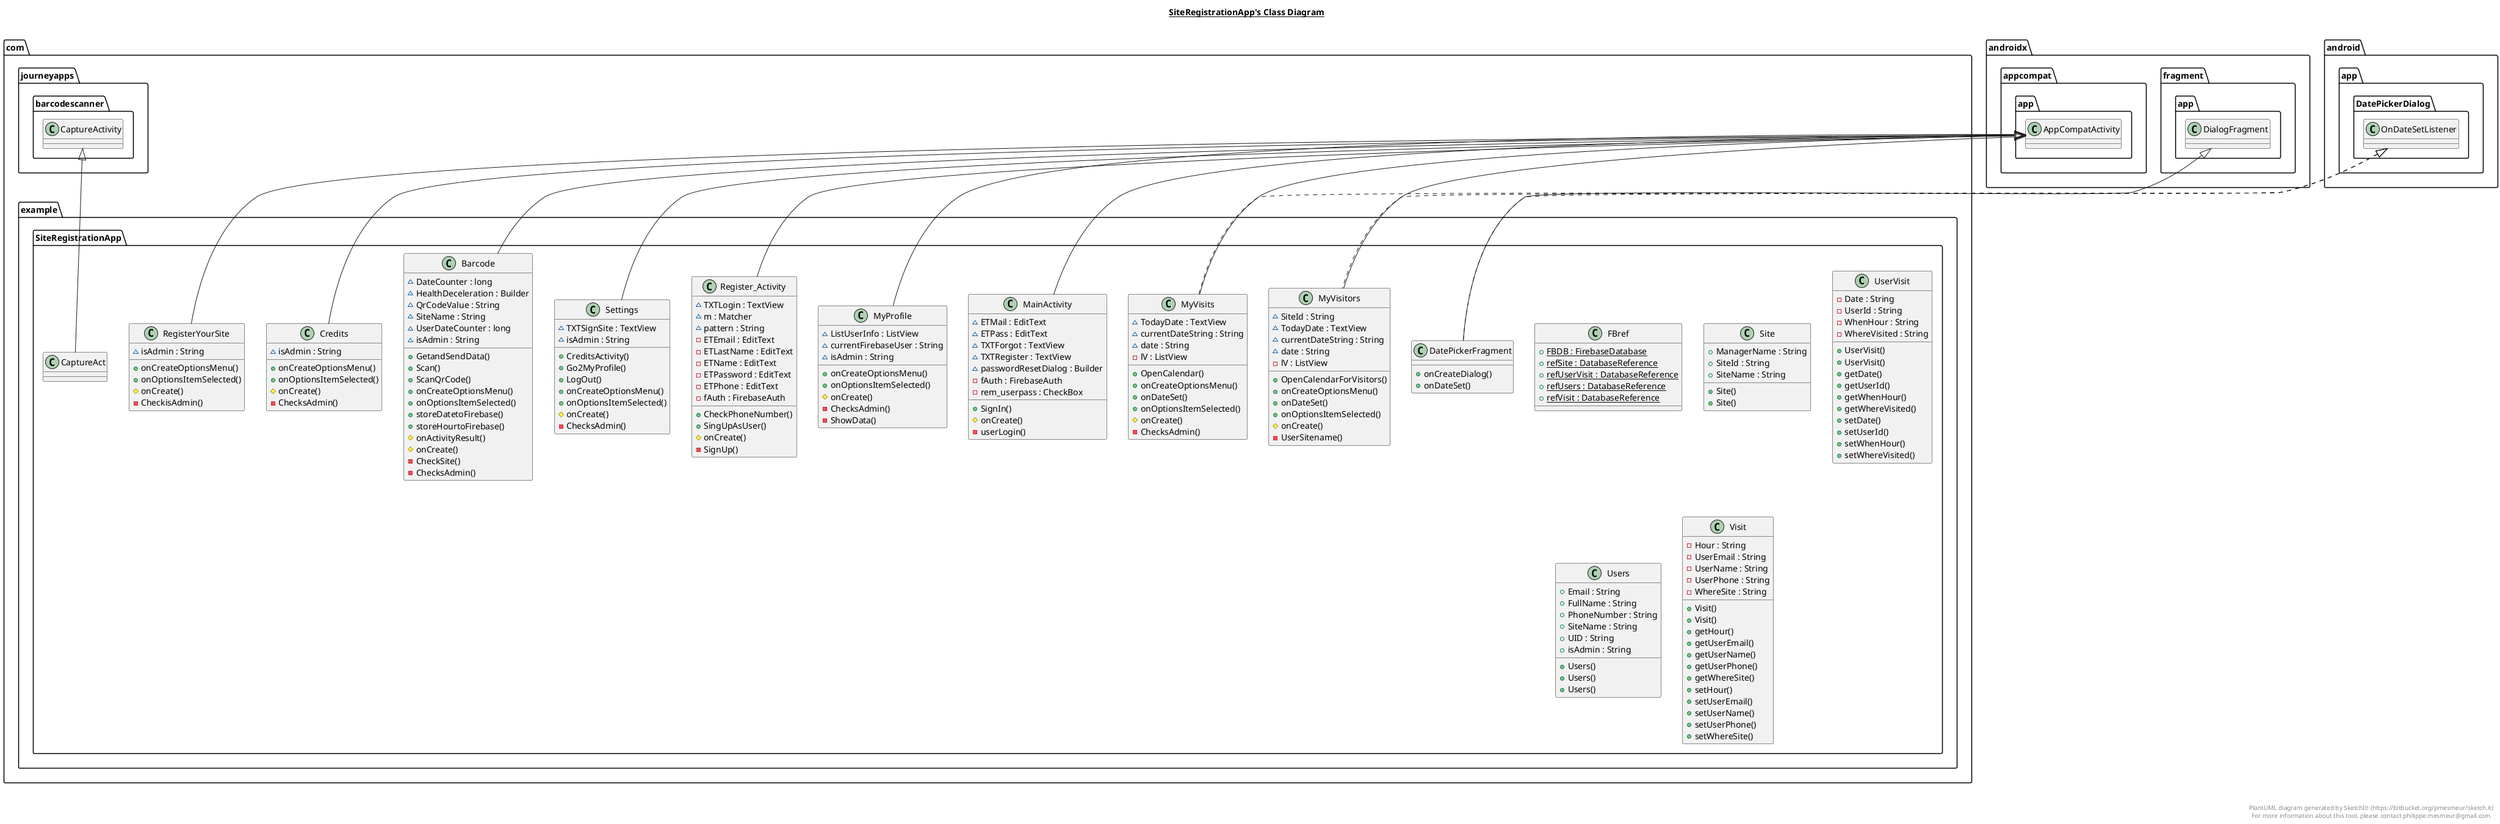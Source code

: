 @startuml

title __SiteRegistrationApp's Class Diagram__\n

  namespace com.example.SiteRegistrationApp {
    class com.example.SiteRegistrationApp.Barcode {
        ~ DateCounter : long
        ~ HealthDeceleration : Builder
        ~ QrCodeValue : String
        ~ SiteName : String
        ~ UserDateCounter : long
        ~ isAdmin : String
        + GetandSendData()
        + Scan()
        + ScanQrCode()
        + onCreateOptionsMenu()
        + onOptionsItemSelected()
        + storeDatetoFirebase()
        + storeHourtoFirebase()
        # onActivityResult()
        # onCreate()
        - CheckSite()
        - ChecksAdmin()
    }
  }
  

  namespace com.example.SiteRegistrationApp {
    class com.example.SiteRegistrationApp.CaptureAct {
    }
  }
  

  namespace com.example.SiteRegistrationApp {
    class com.example.SiteRegistrationApp.Credits {
        ~ isAdmin : String
        + onCreateOptionsMenu()
        + onOptionsItemSelected()
        # onCreate()
        - ChecksAdmin()
    }
  }
  

  namespace com.example.SiteRegistrationApp {
    class com.example.SiteRegistrationApp.DatePickerFragment {
        + onCreateDialog()
        + onDateSet()
    }
  }
  

  namespace com.example.SiteRegistrationApp {
    class com.example.SiteRegistrationApp.FBref {
        {static} + FBDB : FirebaseDatabase
        {static} + refSite : DatabaseReference
        {static} + refUserVisit : DatabaseReference
        {static} + refUsers : DatabaseReference
        {static} + refVisit : DatabaseReference
    }
  }
  

  namespace com.example.SiteRegistrationApp {
    class com.example.SiteRegistrationApp.MainActivity {
        ~ ETMail : EditText
        ~ ETPass : EditText
        ~ TXTForgot : TextView
        ~ TXTRegister : TextView
        ~ passwordResetDialog : Builder
        - fAuth : FirebaseAuth
        - rem_userpass : CheckBox
        + SignIn()
        # onCreate()
        - userLogin()
    }
  }
  

  namespace com.example.SiteRegistrationApp {
    class com.example.SiteRegistrationApp.MyProfile {
        ~ ListUserInfo : ListView
        ~ currentFirebaseUser : String
        ~ isAdmin : String
        + onCreateOptionsMenu()
        + onOptionsItemSelected()
        # onCreate()
        - ChecksAdmin()
        - ShowData()
    }
  }
  

  namespace com.example.SiteRegistrationApp {
    class com.example.SiteRegistrationApp.MyVisitors {
        ~ SiteId : String
        ~ TodayDate : TextView
        ~ currentDateString : String
        ~ date : String
        - lV : ListView
        + OpenCalendarForVisitors()
        + onCreateOptionsMenu()
        + onDateSet()
        + onOptionsItemSelected()
        # onCreate()
        - UserSitename()
    }
  }
  

  namespace com.example.SiteRegistrationApp {
    class com.example.SiteRegistrationApp.MyVisits {
        ~ TodayDate : TextView
        ~ currentDateString : String
        ~ date : String
        - lV : ListView
        + OpenCalendar()
        + onCreateOptionsMenu()
        + onDateSet()
        + onOptionsItemSelected()
        # onCreate()
        - ChecksAdmin()
    }
  }
  

  namespace com.example.SiteRegistrationApp {
    class com.example.SiteRegistrationApp.RegisterYourSite {
        ~ isAdmin : String
        + onCreateOptionsMenu()
        + onOptionsItemSelected()
        # onCreate()
        - CheckisAdmin()
    }
  }
  

  namespace com.example.SiteRegistrationApp {
    class com.example.SiteRegistrationApp.Register_Activity {
        ~ TXTLogin : TextView
        ~ m : Matcher
        ~ pattern : String
        - ETEmail : EditText
        - ETLastName : EditText
        - ETName : EditText
        - ETPassword : EditText
        - ETPhone : EditText
        - fAuth : FirebaseAuth
        + CheckPhoneNumber()
        + SingUpAsUser()
        # onCreate()
        - SignUp()
    }
  }
  

  namespace com.example.SiteRegistrationApp {
    class com.example.SiteRegistrationApp.Settings {
        ~ TXTSignSite : TextView
        ~ isAdmin : String
        + CreditsActivity()
        + Go2MyProfile()
        + LogOut()
        + onCreateOptionsMenu()
        + onOptionsItemSelected()
        # onCreate()
        - ChecksAdmin()
    }
  }
  

  namespace com.example.SiteRegistrationApp {
    class com.example.SiteRegistrationApp.Site {
        + ManagerName : String
        + SiteId : String
        + SiteName : String
        + Site()
        + Site()
    }
  }
  

  namespace com.example.SiteRegistrationApp {
    class com.example.SiteRegistrationApp.UserVisit {
        - Date : String
        - UserId : String
        - WhenHour : String
        - WhereVisited : String
        + UserVisit()
        + UserVisit()
        + getDate()
        + getUserId()
        + getWhenHour()
        + getWhereVisited()
        + setDate()
        + setUserId()
        + setWhenHour()
        + setWhereVisited()
    }
  }
  

  namespace com.example.SiteRegistrationApp {
    class com.example.SiteRegistrationApp.Users {
        + Email : String
        + FullName : String
        + PhoneNumber : String
        + SiteName : String
        + UID : String
        + isAdmin : String
        + Users()
        + Users()
        + Users()
    }
  }
  

  namespace com.example.SiteRegistrationApp {
    class com.example.SiteRegistrationApp.Visit {
        - Hour : String
        - UserEmail : String
        - UserName : String
        - UserPhone : String
        - WhereSite : String
        + Visit()
        + Visit()
        + getHour()
        + getUserEmail()
        + getUserName()
        + getUserPhone()
        + getWhereSite()
        + setHour()
        + setUserEmail()
        + setUserName()
        + setUserPhone()
        + setWhereSite()
    }
  }
  

  com.example.SiteRegistrationApp.Barcode -up-|> androidx.appcompat.app.AppCompatActivity
  com.example.SiteRegistrationApp.CaptureAct -up-|> com.journeyapps.barcodescanner.CaptureActivity
  com.example.SiteRegistrationApp.Credits -up-|> androidx.appcompat.app.AppCompatActivity
  com.example.SiteRegistrationApp.DatePickerFragment .up.|> android.app.DatePickerDialog.OnDateSetListener
  com.example.SiteRegistrationApp.DatePickerFragment -up-|> androidx.fragment.app.DialogFragment
  com.example.SiteRegistrationApp.MainActivity -up-|> androidx.appcompat.app.AppCompatActivity
  com.example.SiteRegistrationApp.MyProfile -up-|> androidx.appcompat.app.AppCompatActivity
  com.example.SiteRegistrationApp.MyVisitors .up.|> android.app.DatePickerDialog.OnDateSetListener
  com.example.SiteRegistrationApp.MyVisitors -up-|> androidx.appcompat.app.AppCompatActivity
  com.example.SiteRegistrationApp.MyVisits .up.|> android.app.DatePickerDialog.OnDateSetListener
  com.example.SiteRegistrationApp.MyVisits -up-|> androidx.appcompat.app.AppCompatActivity
  com.example.SiteRegistrationApp.RegisterYourSite -up-|> androidx.appcompat.app.AppCompatActivity
  com.example.SiteRegistrationApp.Register_Activity -up-|> androidx.appcompat.app.AppCompatActivity
  com.example.SiteRegistrationApp.Settings -up-|> androidx.appcompat.app.AppCompatActivity


right footer


PlantUML diagram generated by SketchIt! (https://bitbucket.org/pmesmeur/sketch.it)
For more information about this tool, please contact philippe.mesmeur@gmail.com
endfooter

@enduml
